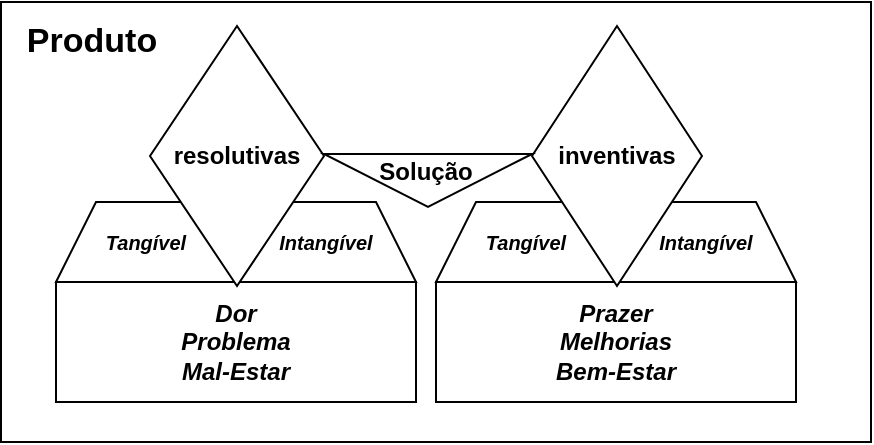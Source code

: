 <mxfile version="24.6.4" type="github">
  <diagram name="Página-1" id="zoD6avPEiWoiR3HsgUsf">
    <mxGraphModel dx="1114" dy="1769" grid="1" gridSize="10" guides="1" tooltips="1" connect="1" arrows="1" fold="1" page="1" pageScale="1" pageWidth="827" pageHeight="1169" math="0" shadow="0">
      <root>
        <mxCell id="0" />
        <mxCell id="1" parent="0" />
        <mxCell id="E9ZPrNACv-dQJbDyrwMg-44" value="" style="rounded=0;whiteSpace=wrap;html=1;" vertex="1" parent="1">
          <mxGeometry x="212.5" y="-390" width="435" height="220" as="geometry" />
        </mxCell>
        <mxCell id="E9ZPrNACv-dQJbDyrwMg-1" value="Tangível" style="shape=trapezoid;perimeter=trapezoidPerimeter;whiteSpace=wrap;html=1;fixedSize=1;fontStyle=3;fontSize=10;" vertex="1" parent="1">
          <mxGeometry x="240" y="-290" width="90" height="40" as="geometry" />
        </mxCell>
        <mxCell id="E9ZPrNACv-dQJbDyrwMg-2" value="Intangível" style="shape=trapezoid;perimeter=trapezoidPerimeter;whiteSpace=wrap;html=1;fixedSize=1;fontStyle=3;fontSize=10;" vertex="1" parent="1">
          <mxGeometry x="330" y="-290" width="90" height="40" as="geometry" />
        </mxCell>
        <mxCell id="E9ZPrNACv-dQJbDyrwMg-3" value="Dor&lt;div&gt;Problema&lt;/div&gt;&lt;div&gt;Mal-Estar&lt;/div&gt;" style="rounded=0;whiteSpace=wrap;html=1;fontStyle=3" vertex="1" parent="1">
          <mxGeometry x="240" y="-250" width="180" height="60" as="geometry" />
        </mxCell>
        <mxCell id="E9ZPrNACv-dQJbDyrwMg-4" value="&lt;div&gt;Prazer&lt;/div&gt;&lt;div&gt;Melhorias&lt;/div&gt;&lt;div&gt;Bem-Estar&lt;/div&gt;" style="rounded=0;whiteSpace=wrap;html=1;fontStyle=3" vertex="1" parent="1">
          <mxGeometry x="430" y="-250" width="180" height="60" as="geometry" />
        </mxCell>
        <mxCell id="E9ZPrNACv-dQJbDyrwMg-28" value="Tangível" style="shape=trapezoid;perimeter=trapezoidPerimeter;whiteSpace=wrap;html=1;fixedSize=1;fontStyle=3;fontSize=10;" vertex="1" parent="1">
          <mxGeometry x="430" y="-290" width="90" height="40" as="geometry" />
        </mxCell>
        <mxCell id="E9ZPrNACv-dQJbDyrwMg-29" value="Intangível" style="shape=trapezoid;perimeter=trapezoidPerimeter;whiteSpace=wrap;html=1;fixedSize=1;fontStyle=3;fontSize=10;" vertex="1" parent="1">
          <mxGeometry x="520" y="-290" width="90" height="40" as="geometry" />
        </mxCell>
        <mxCell id="E9ZPrNACv-dQJbDyrwMg-37" value="resolutivas" style="rhombus;whiteSpace=wrap;html=1;fontStyle=1" vertex="1" parent="1">
          <mxGeometry x="287" y="-378" width="87" height="130" as="geometry" />
        </mxCell>
        <mxCell id="E9ZPrNACv-dQJbDyrwMg-39" value="inventivas" style="rhombus;whiteSpace=wrap;html=1;fontStyle=1" vertex="1" parent="1">
          <mxGeometry x="478" y="-378" width="85" height="130" as="geometry" />
        </mxCell>
        <mxCell id="E9ZPrNACv-dQJbDyrwMg-41" value="" style="triangle;whiteSpace=wrap;html=1;rotation=90;" vertex="1" parent="1">
          <mxGeometry x="412.75" y="-352.75" width="26.5" height="104" as="geometry" />
        </mxCell>
        <mxCell id="E9ZPrNACv-dQJbDyrwMg-43" value="Solução" style="text;html=1;align=center;verticalAlign=middle;whiteSpace=wrap;rounded=1;fontStyle=1" vertex="1" parent="1">
          <mxGeometry x="395" y="-320" width="60" height="30" as="geometry" />
        </mxCell>
        <mxCell id="E9ZPrNACv-dQJbDyrwMg-45" value="Produto" style="text;html=1;align=center;verticalAlign=middle;whiteSpace=wrap;rounded=0;fontSize=17;fontStyle=1" vertex="1" parent="1">
          <mxGeometry x="212.5" y="-390" width="90" height="40" as="geometry" />
        </mxCell>
      </root>
    </mxGraphModel>
  </diagram>
</mxfile>
